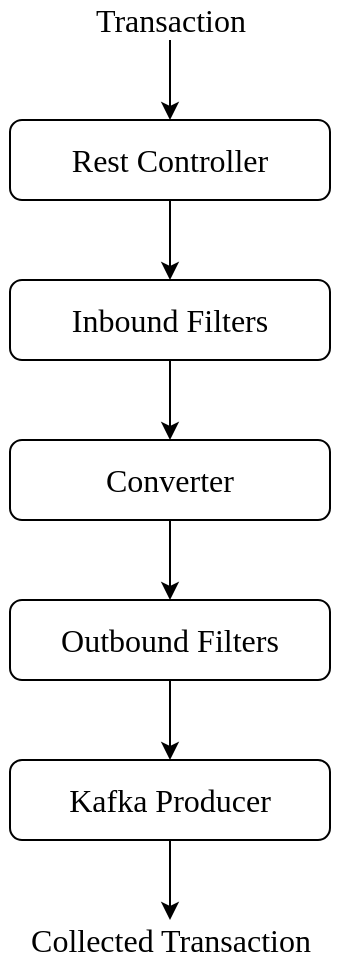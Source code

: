 <mxfile version="14.6.13" type="device"><diagram id="kQn9Qoyu7a94WMIODvGx" name="Page-1"><mxGraphModel dx="852" dy="504" grid="1" gridSize="10" guides="1" tooltips="1" connect="1" arrows="1" fold="1" page="1" pageScale="1" pageWidth="850" pageHeight="1100" math="0" shadow="0"><root><mxCell id="0"/><mxCell id="1" parent="0"/><mxCell id="TRyPDY3tSjKm-qOaqaxy-35" value="" style="edgeStyle=orthogonalEdgeStyle;rounded=0;orthogonalLoop=1;jettySize=auto;html=1;exitX=0.5;exitY=1;exitDx=0;exitDy=0;startArrow=none;startFill=0;fontFamily=Ubuntu;fontSource=https%3A%2F%2Ffonts.googleapis.com%2Fcss%3Ffamily%3DUbuntu;fontSize=16;fontColor=#000000;entryX=0.5;entryY=0;entryDx=0;entryDy=0;" edge="1" parent="1" source="TRyPDY3tSjKm-qOaqaxy-36" target="TRyPDY3tSjKm-qOaqaxy-38"><mxGeometry relative="1" as="geometry"><mxPoint x="300" y="200" as="targetPoint"/><mxPoint as="offset"/></mxGeometry></mxCell><mxCell id="TRyPDY3tSjKm-qOaqaxy-36" value="Rest Controller" style="rounded=1;whiteSpace=wrap;html=1;strokeWidth=1;fontFamily=Ubuntu;fontSource=https%3A%2F%2Ffonts.googleapis.com%2Fcss%3Ffamily%3DUbuntu;fontSize=16;fillColor=none;" vertex="1" parent="1"><mxGeometry x="200" y="120" width="160" height="40" as="geometry"/></mxCell><mxCell id="TRyPDY3tSjKm-qOaqaxy-37" style="edgeStyle=orthogonalEdgeStyle;rounded=0;orthogonalLoop=1;jettySize=auto;html=1;exitX=0.5;exitY=1;exitDx=0;exitDy=0;entryX=0.5;entryY=0;entryDx=0;entryDy=0;startArrow=none;startFill=0;strokeColor=#000000;fontFamily=Ubuntu;fontSource=https%3A%2F%2Ffonts.googleapis.com%2Fcss%3Ffamily%3DUbuntu;fontSize=16;fontColor=#000000;" edge="1" parent="1" source="TRyPDY3tSjKm-qOaqaxy-38" target="TRyPDY3tSjKm-qOaqaxy-42"><mxGeometry relative="1" as="geometry"/></mxCell><mxCell id="TRyPDY3tSjKm-qOaqaxy-38" value="Inbound Filters" style="rounded=1;whiteSpace=wrap;html=1;strokeWidth=1;fontFamily=Ubuntu;fontSource=https%3A%2F%2Ffonts.googleapis.com%2Fcss%3Ffamily%3DUbuntu;fontSize=16;fillColor=none;" vertex="1" parent="1"><mxGeometry x="200" y="200" width="160" height="40" as="geometry"/></mxCell><mxCell id="TRyPDY3tSjKm-qOaqaxy-39" style="edgeStyle=orthogonalEdgeStyle;rounded=0;orthogonalLoop=1;jettySize=auto;html=1;entryX=0.5;entryY=0;entryDx=0;entryDy=0;startArrow=none;startFill=0;strokeColor=#000000;fontFamily=Ubuntu;fontSource=https%3A%2F%2Ffonts.googleapis.com%2Fcss%3Ffamily%3DUbuntu;fontSize=16;fontColor=#000000;" edge="1" parent="1" source="TRyPDY3tSjKm-qOaqaxy-40" target="TRyPDY3tSjKm-qOaqaxy-36"><mxGeometry relative="1" as="geometry"/></mxCell><mxCell id="TRyPDY3tSjKm-qOaqaxy-40" value="Transaction" style="text;html=1;align=center;verticalAlign=middle;resizable=0;points=[];autosize=1;fontSize=16;fontFamily=Ubuntu;fontColor=#000000;" vertex="1" parent="1"><mxGeometry x="230" y="60" width="100" height="20" as="geometry"/></mxCell><mxCell id="TRyPDY3tSjKm-qOaqaxy-41" style="edgeStyle=orthogonalEdgeStyle;rounded=0;orthogonalLoop=1;jettySize=auto;html=1;startArrow=none;startFill=0;strokeColor=#000000;fontFamily=Ubuntu;fontSource=https%3A%2F%2Ffonts.googleapis.com%2Fcss%3Ffamily%3DUbuntu;fontSize=16;fontColor=#000000;" edge="1" parent="1" source="TRyPDY3tSjKm-qOaqaxy-42" target="TRyPDY3tSjKm-qOaqaxy-44"><mxGeometry relative="1" as="geometry"/></mxCell><mxCell id="TRyPDY3tSjKm-qOaqaxy-42" value="Converter" style="rounded=1;whiteSpace=wrap;html=1;strokeWidth=1;fontFamily=Ubuntu;fontSource=https%3A%2F%2Ffonts.googleapis.com%2Fcss%3Ffamily%3DUbuntu;fontSize=16;fillColor=none;" vertex="1" parent="1"><mxGeometry x="200" y="280" width="160" height="40" as="geometry"/></mxCell><mxCell id="TRyPDY3tSjKm-qOaqaxy-43" style="edgeStyle=orthogonalEdgeStyle;rounded=0;orthogonalLoop=1;jettySize=auto;html=1;exitX=0.5;exitY=1;exitDx=0;exitDy=0;entryX=0.5;entryY=0;entryDx=0;entryDy=0;startArrow=none;startFill=0;strokeColor=#000000;fontFamily=Ubuntu;fontSource=https%3A%2F%2Ffonts.googleapis.com%2Fcss%3Ffamily%3DUbuntu;fontSize=16;fontColor=#000000;" edge="1" parent="1" source="TRyPDY3tSjKm-qOaqaxy-44" target="TRyPDY3tSjKm-qOaqaxy-46"><mxGeometry relative="1" as="geometry"/></mxCell><mxCell id="TRyPDY3tSjKm-qOaqaxy-44" value="Outbound Filters" style="rounded=1;whiteSpace=wrap;html=1;strokeWidth=1;fontFamily=Ubuntu;fontSource=https%3A%2F%2Ffonts.googleapis.com%2Fcss%3Ffamily%3DUbuntu;fontSize=16;fillColor=none;" vertex="1" parent="1"><mxGeometry x="200" y="360" width="160" height="40" as="geometry"/></mxCell><mxCell id="TRyPDY3tSjKm-qOaqaxy-45" style="edgeStyle=orthogonalEdgeStyle;rounded=0;orthogonalLoop=1;jettySize=auto;html=1;exitX=0.5;exitY=1;exitDx=0;exitDy=0;startArrow=none;startFill=0;strokeColor=#000000;fontFamily=Ubuntu;fontSource=https%3A%2F%2Ffonts.googleapis.com%2Fcss%3Ffamily%3DUbuntu;fontSize=16;fontColor=#000000;" edge="1" parent="1" source="TRyPDY3tSjKm-qOaqaxy-46"><mxGeometry relative="1" as="geometry"><mxPoint x="280" y="520" as="targetPoint"/></mxGeometry></mxCell><mxCell id="TRyPDY3tSjKm-qOaqaxy-46" value="Kafka Producer" style="rounded=1;whiteSpace=wrap;html=1;strokeWidth=1;fontFamily=Ubuntu;fontSource=https%3A%2F%2Ffonts.googleapis.com%2Fcss%3Ffamily%3DUbuntu;fontSize=16;fillColor=none;" vertex="1" parent="1"><mxGeometry x="200" y="440" width="160" height="40" as="geometry"/></mxCell><mxCell id="TRyPDY3tSjKm-qOaqaxy-47" value="Collected Transaction" style="text;html=1;align=center;verticalAlign=middle;resizable=0;points=[];autosize=1;fontSize=16;fontFamily=Ubuntu;fontColor=#000000;" vertex="1" parent="1"><mxGeometry x="195" y="520" width="170" height="20" as="geometry"/></mxCell></root></mxGraphModel></diagram></mxfile>